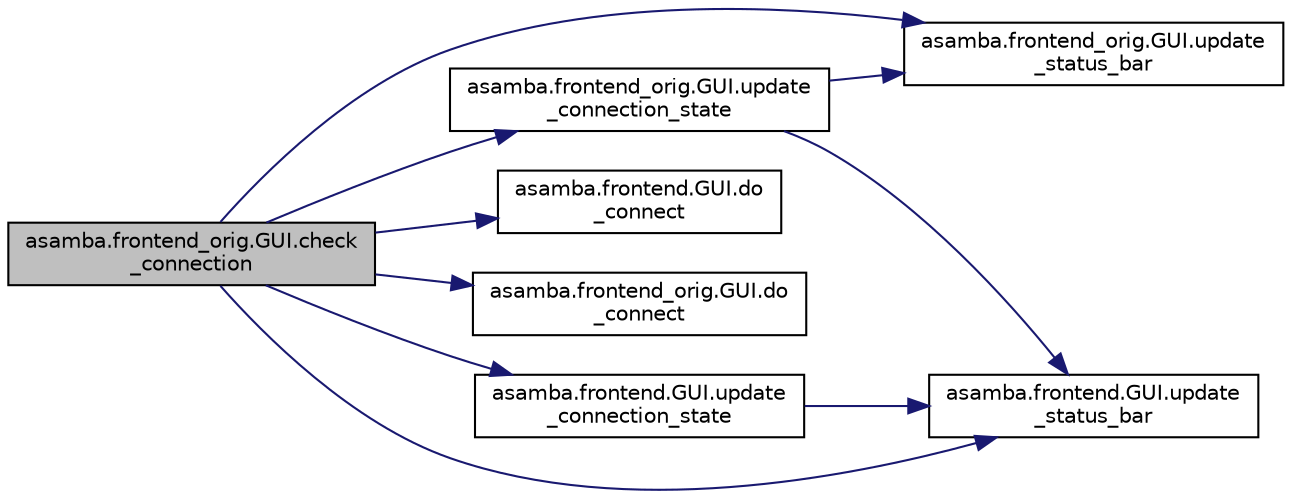 digraph "asamba.frontend_orig.GUI.check_connection"
{
  edge [fontname="Helvetica",fontsize="10",labelfontname="Helvetica",labelfontsize="10"];
  node [fontname="Helvetica",fontsize="10",shape=record];
  rankdir="LR";
  Node6 [label="asamba.frontend_orig.GUI.check\l_connection",height=0.2,width=0.4,color="black", fillcolor="grey75", style="filled", fontcolor="black"];
  Node6 -> Node7 [color="midnightblue",fontsize="10",style="solid",fontname="Helvetica"];
  Node7 [label="asamba.frontend.GUI.update\l_status_bar",height=0.2,width=0.4,color="black", fillcolor="white", style="filled",URL="$classasamba_1_1frontend_1_1_g_u_i.html#a9b882f15d916eb942b202888fa29cf12"];
  Node6 -> Node8 [color="midnightblue",fontsize="10",style="solid",fontname="Helvetica"];
  Node8 [label="asamba.frontend_orig.GUI.update\l_status_bar",height=0.2,width=0.4,color="black", fillcolor="white", style="filled",URL="$classasamba_1_1frontend__orig_1_1_g_u_i.html#a630301b7e934776f232fcb4562974ae9",tooltip="Status Bar. "];
  Node6 -> Node9 [color="midnightblue",fontsize="10",style="solid",fontname="Helvetica"];
  Node9 [label="asamba.frontend.GUI.do\l_connect",height=0.2,width=0.4,color="black", fillcolor="white", style="filled",URL="$classasamba_1_1frontend_1_1_g_u_i.html#afb43aa6632c5aa17f9cf4a0270659a7f"];
  Node6 -> Node10 [color="midnightblue",fontsize="10",style="solid",fontname="Helvetica"];
  Node10 [label="asamba.frontend_orig.GUI.do\l_connect",height=0.2,width=0.4,color="black", fillcolor="white", style="filled",URL="$classasamba_1_1frontend__orig_1_1_g_u_i.html#a68a716eaa1fb6d82a7b004c77a5ab270"];
  Node6 -> Node11 [color="midnightblue",fontsize="10",style="solid",fontname="Helvetica"];
  Node11 [label="asamba.frontend.GUI.update\l_connection_state",height=0.2,width=0.4,color="black", fillcolor="white", style="filled",URL="$classasamba_1_1frontend_1_1_g_u_i.html#a905cc040d83a85cd64003f98b859a64a"];
  Node11 -> Node7 [color="midnightblue",fontsize="10",style="solid",fontname="Helvetica"];
  Node6 -> Node12 [color="midnightblue",fontsize="10",style="solid",fontname="Helvetica"];
  Node12 [label="asamba.frontend_orig.GUI.update\l_connection_state",height=0.2,width=0.4,color="black", fillcolor="white", style="filled",URL="$classasamba_1_1frontend__orig_1_1_g_u_i.html#a4a594242291c4ab10089f279073ae8a7"];
  Node12 -> Node7 [color="midnightblue",fontsize="10",style="solid",fontname="Helvetica"];
  Node12 -> Node8 [color="midnightblue",fontsize="10",style="solid",fontname="Helvetica"];
}
